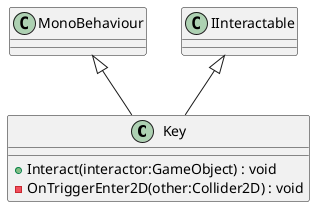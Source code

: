 @startuml
class Key {
    + Interact(interactor:GameObject) : void
    - OnTriggerEnter2D(other:Collider2D) : void
}
MonoBehaviour <|-- Key
IInteractable <|-- Key
@enduml

